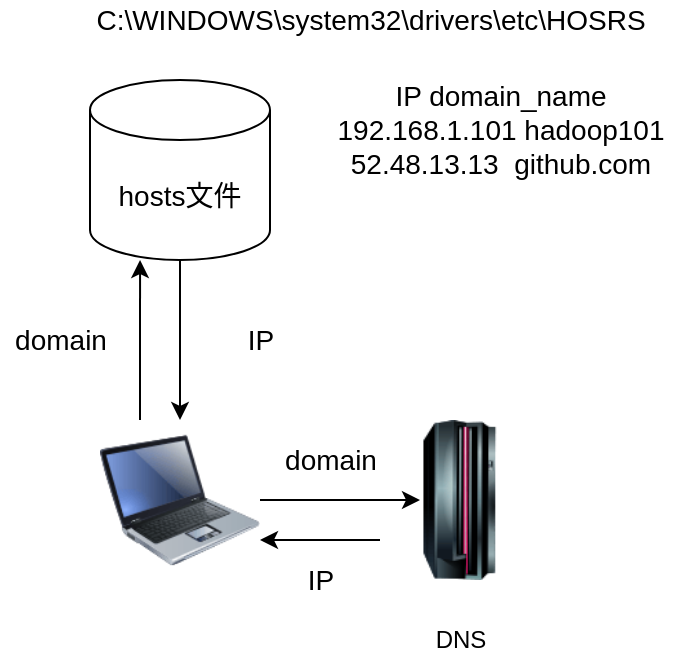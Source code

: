 <mxfile version="14.4.3" type="github">
  <diagram name="Page-1" id="55a83fd1-7818-8e21-69c5-c3457e3827bb">
    <mxGraphModel dx="868" dy="450" grid="1" gridSize="10" guides="1" tooltips="1" connect="1" arrows="1" fold="1" page="1" pageScale="1" pageWidth="1100" pageHeight="850" background="#ffffff" math="0" shadow="0">
      <root>
        <mxCell id="0" />
        <mxCell id="1" parent="0" />
        <mxCell id="-kVvr9wK46IA4hzqKJNI-12" style="edgeStyle=orthogonalEdgeStyle;rounded=0;orthogonalLoop=1;jettySize=auto;html=1;exitX=0.25;exitY=0;exitDx=0;exitDy=0;entryX=0.278;entryY=1;entryDx=0;entryDy=0;entryPerimeter=0;" edge="1" parent="1" source="-kVvr9wK46IA4hzqKJNI-3" target="-kVvr9wK46IA4hzqKJNI-10">
          <mxGeometry relative="1" as="geometry" />
        </mxCell>
        <mxCell id="-kVvr9wK46IA4hzqKJNI-17" style="edgeStyle=orthogonalEdgeStyle;rounded=0;orthogonalLoop=1;jettySize=auto;html=1;exitX=1;exitY=0.5;exitDx=0;exitDy=0;" edge="1" parent="1" source="-kVvr9wK46IA4hzqKJNI-3">
          <mxGeometry relative="1" as="geometry">
            <mxPoint x="330" y="340" as="targetPoint" />
          </mxGeometry>
        </mxCell>
        <mxCell id="-kVvr9wK46IA4hzqKJNI-3" value="" style="image;html=1;image=img/lib/clip_art/computers/Laptop_128x128.png" vertex="1" parent="1">
          <mxGeometry x="170" y="300" width="80" height="80" as="geometry" />
        </mxCell>
        <mxCell id="-kVvr9wK46IA4hzqKJNI-13" style="edgeStyle=orthogonalEdgeStyle;rounded=0;orthogonalLoop=1;jettySize=auto;html=1;exitX=0.5;exitY=1;exitDx=0;exitDy=0;exitPerimeter=0;" edge="1" parent="1" source="-kVvr9wK46IA4hzqKJNI-10" target="-kVvr9wK46IA4hzqKJNI-3">
          <mxGeometry relative="1" as="geometry" />
        </mxCell>
        <mxCell id="-kVvr9wK46IA4hzqKJNI-10" value="&lt;font style=&quot;font-size: 14px&quot;&gt;hosts文件&lt;/font&gt;" style="shape=cylinder3;whiteSpace=wrap;html=1;boundedLbl=1;backgroundOutline=1;size=15;" vertex="1" parent="1">
          <mxGeometry x="165" y="130" width="90" height="90" as="geometry" />
        </mxCell>
        <mxCell id="-kVvr9wK46IA4hzqKJNI-11" value="&lt;font style=&quot;font-size: 14px&quot;&gt;IP domain_name&lt;br&gt;192.168.1.101 hadoop101&lt;br&gt;52.48.13.13&amp;nbsp; github.com&lt;/font&gt;" style="text;html=1;align=center;verticalAlign=middle;resizable=0;points=[];autosize=1;" vertex="1" parent="1">
          <mxGeometry x="280" y="130" width="180" height="50" as="geometry" />
        </mxCell>
        <mxCell id="-kVvr9wK46IA4hzqKJNI-14" value="&lt;font style=&quot;font-size: 14px&quot;&gt;domain&lt;/font&gt;" style="text;html=1;align=center;verticalAlign=middle;resizable=0;points=[];autosize=1;" vertex="1" parent="1">
          <mxGeometry x="120" y="250" width="60" height="20" as="geometry" />
        </mxCell>
        <mxCell id="-kVvr9wK46IA4hzqKJNI-15" value="&lt;font style=&quot;font-size: 14px&quot;&gt;IP&lt;/font&gt;" style="text;html=1;align=center;verticalAlign=middle;resizable=0;points=[];autosize=1;" vertex="1" parent="1">
          <mxGeometry x="235" y="250" width="30" height="20" as="geometry" />
        </mxCell>
        <mxCell id="-kVvr9wK46IA4hzqKJNI-23" style="edgeStyle=orthogonalEdgeStyle;rounded=0;orthogonalLoop=1;jettySize=auto;html=1;exitX=0;exitY=0.75;exitDx=0;exitDy=0;entryX=1;entryY=0.75;entryDx=0;entryDy=0;" edge="1" parent="1" source="-kVvr9wK46IA4hzqKJNI-18" target="-kVvr9wK46IA4hzqKJNI-3">
          <mxGeometry relative="1" as="geometry" />
        </mxCell>
        <mxCell id="-kVvr9wK46IA4hzqKJNI-18" value="" style="image;html=1;image=img/lib/clip_art/computers/Mainframe_128x128.png" vertex="1" parent="1">
          <mxGeometry x="310" y="300" width="80" height="80" as="geometry" />
        </mxCell>
        <mxCell id="-kVvr9wK46IA4hzqKJNI-20" value="&lt;font style=&quot;font-size: 14px&quot;&gt;IP&lt;/font&gt;" style="text;html=1;align=center;verticalAlign=middle;resizable=0;points=[];autosize=1;" vertex="1" parent="1">
          <mxGeometry x="265" y="370" width="30" height="20" as="geometry" />
        </mxCell>
        <mxCell id="-kVvr9wK46IA4hzqKJNI-21" value="&lt;font style=&quot;font-size: 14px&quot;&gt;domain&lt;/font&gt;" style="text;html=1;align=center;verticalAlign=middle;resizable=0;points=[];autosize=1;" vertex="1" parent="1">
          <mxGeometry x="255" y="310" width="60" height="20" as="geometry" />
        </mxCell>
        <mxCell id="-kVvr9wK46IA4hzqKJNI-24" value="DNS" style="text;html=1;align=center;verticalAlign=middle;resizable=0;points=[];autosize=1;" vertex="1" parent="1">
          <mxGeometry x="330" y="400" width="40" height="20" as="geometry" />
        </mxCell>
        <mxCell id="-kVvr9wK46IA4hzqKJNI-25" value="&lt;font style=&quot;font-size: 14px&quot;&gt;C:\WINDOWS\system32\drivers\etc\HOSRS&lt;/font&gt;" style="text;html=1;align=center;verticalAlign=middle;resizable=0;points=[];autosize=1;" vertex="1" parent="1">
          <mxGeometry x="160" y="90" width="290" height="20" as="geometry" />
        </mxCell>
      </root>
    </mxGraphModel>
  </diagram>
</mxfile>
